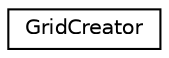 digraph "Graphical Class Hierarchy"
{
  edge [fontname="Helvetica",fontsize="10",labelfontname="Helvetica",labelfontsize="10"];
  node [fontname="Helvetica",fontsize="10",shape=record];
  rankdir="LR";
  Node1 [label="GridCreator",height=0.2,width=0.4,color="black", fillcolor="white", style="filled",URL="$d1/d2b/a00018.html"];
}

